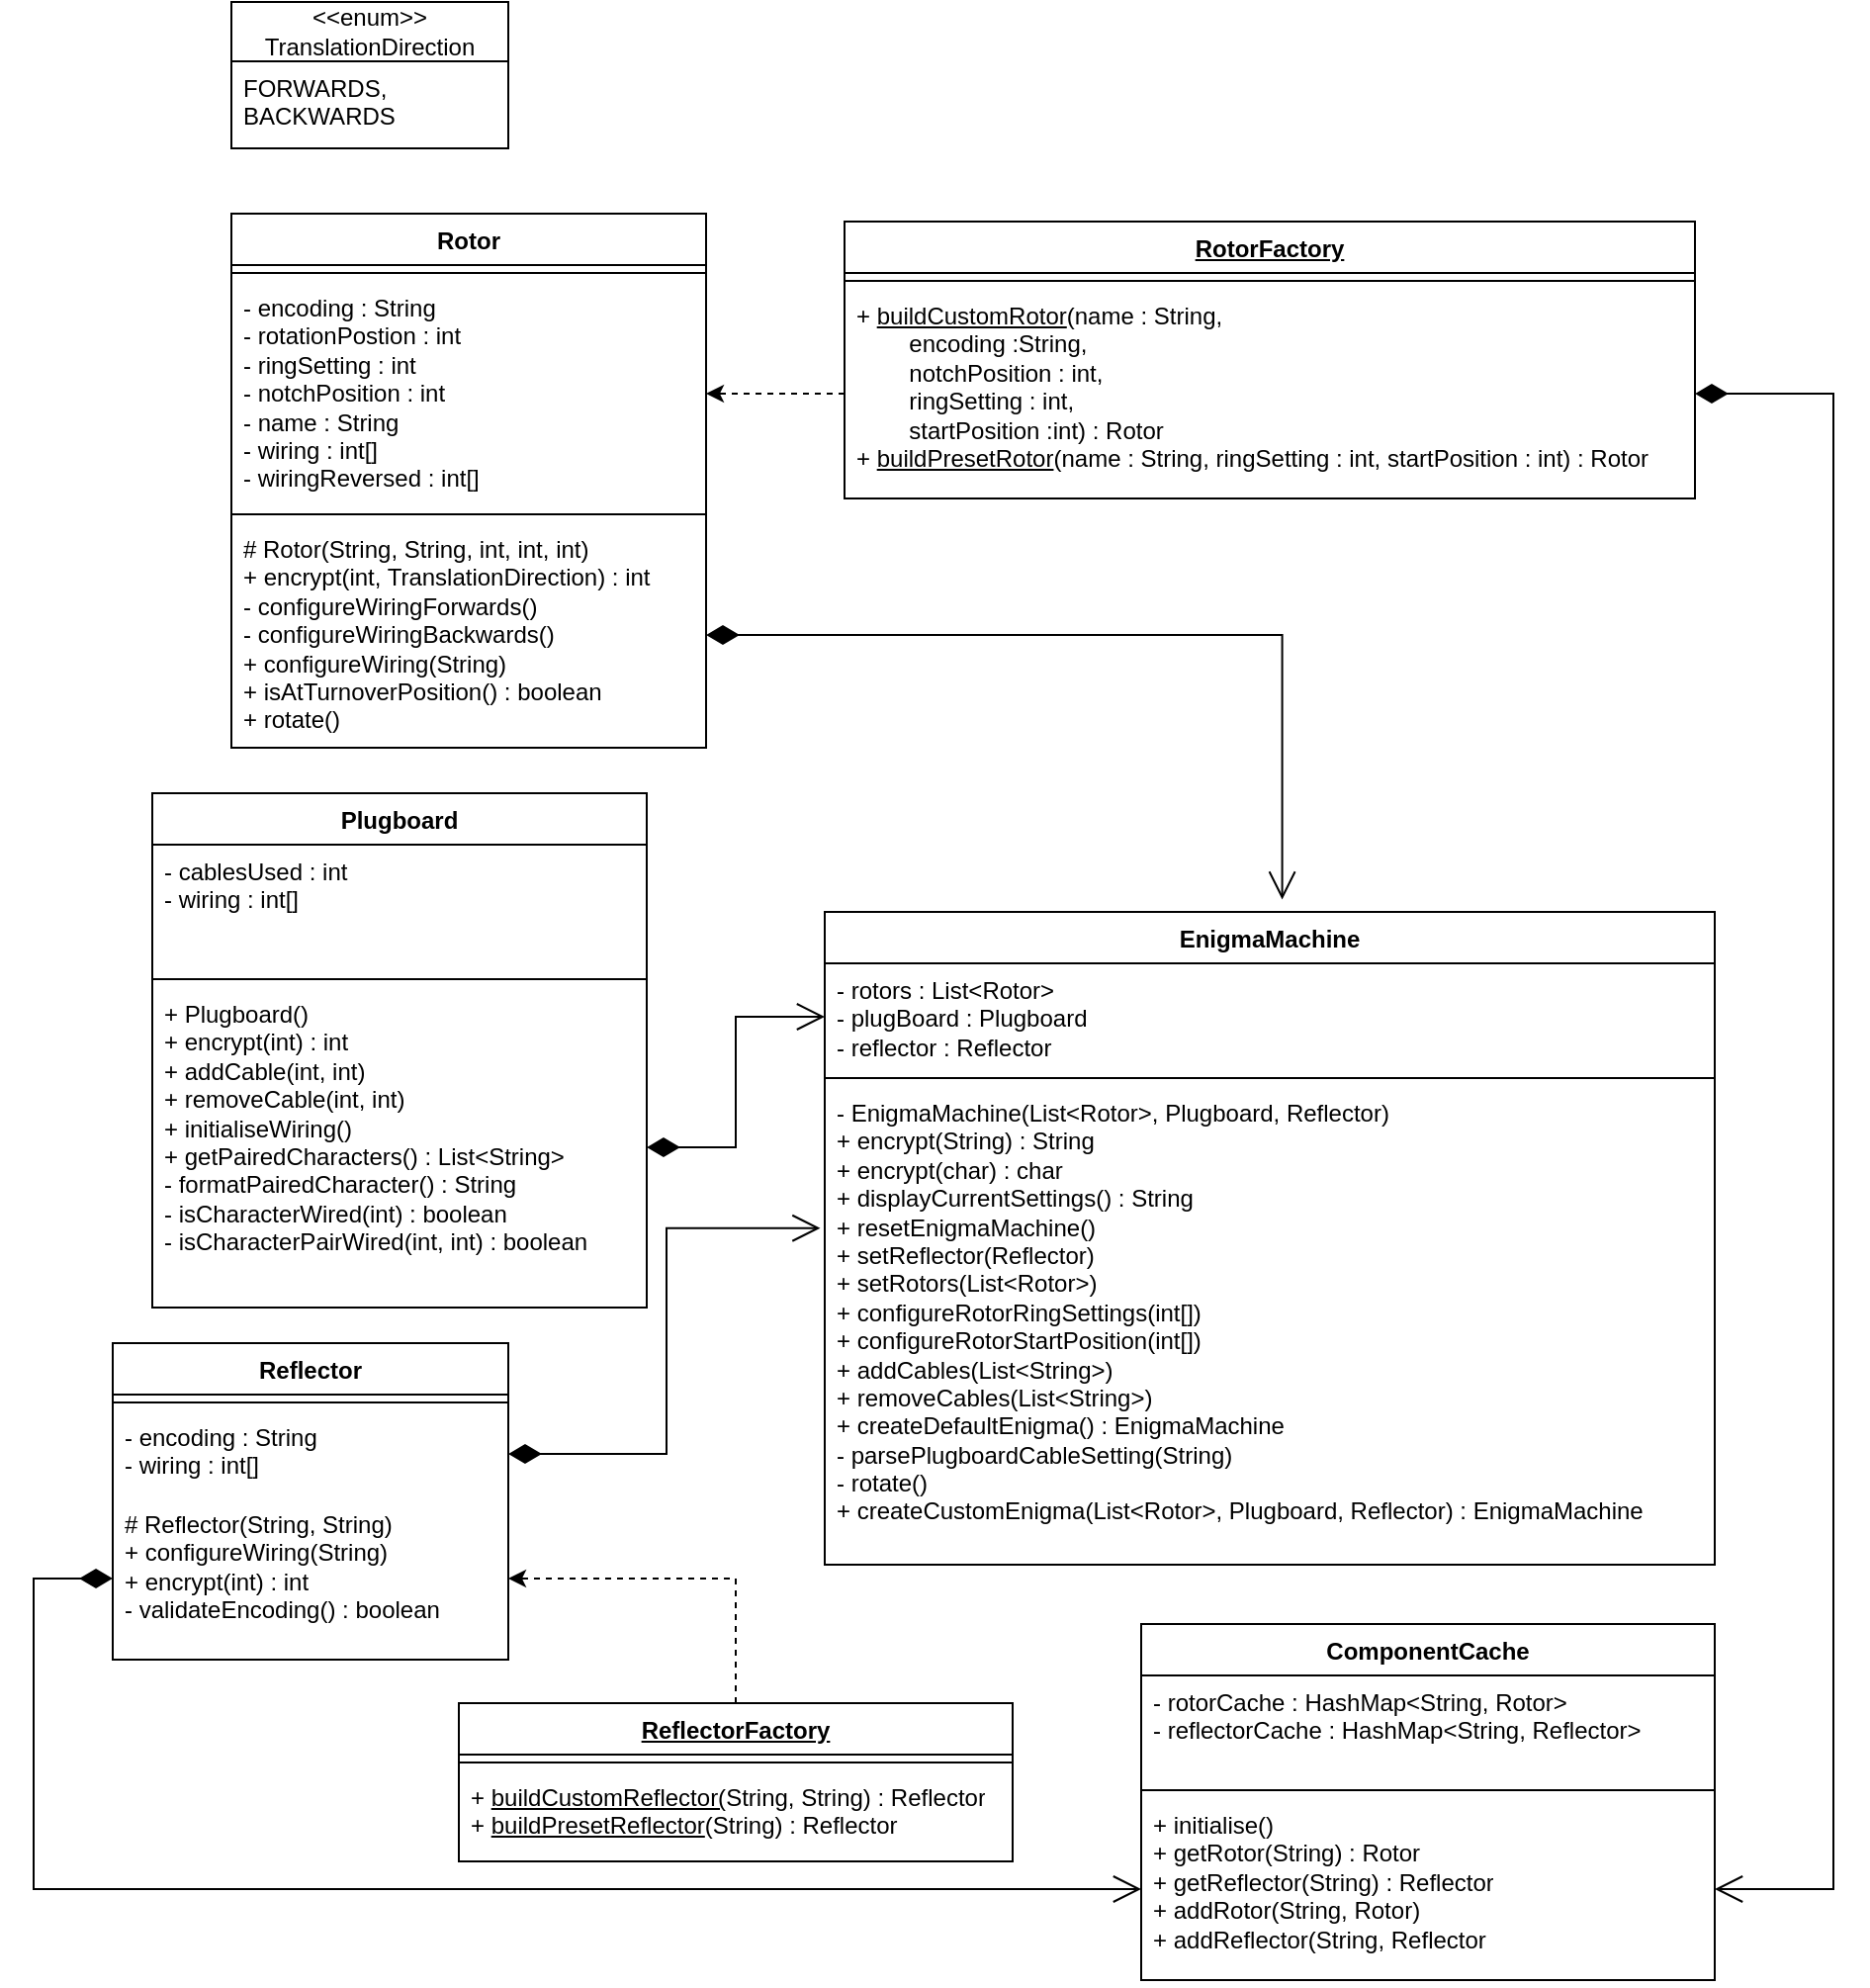 <mxfile version="22.0.5" type="device">
  <diagram name="Page-1" id="_wAC_VCA0p9P3PtQ_74V">
    <mxGraphModel dx="1909" dy="1580" grid="1" gridSize="10" guides="1" tooltips="1" connect="1" arrows="1" fold="1" page="1" pageScale="1" pageWidth="850" pageHeight="1100" math="0" shadow="0">
      <root>
        <mxCell id="0" />
        <mxCell id="1" parent="0" />
        <mxCell id="CdXzb7p_uJ0kPg4sfLAn-1" value="Rotor" style="swimlane;fontStyle=1;align=center;verticalAlign=top;childLayout=stackLayout;horizontal=1;startSize=26;horizontalStack=0;resizeParent=1;resizeParentMax=0;resizeLast=0;collapsible=1;marginBottom=0;whiteSpace=wrap;html=1;" parent="1" vertex="1">
          <mxGeometry x="30" y="167" width="240" height="270" as="geometry">
            <mxRectangle x="90" y="210" width="70" height="30" as="alternateBounds" />
          </mxGeometry>
        </mxCell>
        <mxCell id="CdXzb7p_uJ0kPg4sfLAn-3" value="" style="line;strokeWidth=1;fillColor=none;align=left;verticalAlign=middle;spacingTop=-1;spacingLeft=3;spacingRight=3;rotatable=0;labelPosition=right;points=[];portConstraint=eastwest;strokeColor=inherit;" parent="CdXzb7p_uJ0kPg4sfLAn-1" vertex="1">
          <mxGeometry y="26" width="240" height="8" as="geometry" />
        </mxCell>
        <mxCell id="CdXzb7p_uJ0kPg4sfLAn-2" value="- encoding : String&lt;br&gt;- rotationPostion : int&lt;br&gt;- ringSetting : int&lt;br&gt;- notchPosition : int&lt;br&gt;- name : String&lt;br&gt;- wiring : int[]&lt;br&gt;- wiringReversed : int[]" style="text;strokeColor=none;fillColor=none;align=left;verticalAlign=top;spacingLeft=4;spacingRight=4;overflow=hidden;rotatable=0;points=[[0,0.5],[1,0.5]];portConstraint=eastwest;whiteSpace=wrap;html=1;" parent="CdXzb7p_uJ0kPg4sfLAn-1" vertex="1">
          <mxGeometry y="34" width="240" height="114" as="geometry" />
        </mxCell>
        <mxCell id="CdXzb7p_uJ0kPg4sfLAn-33" value="" style="line;strokeWidth=1;fillColor=none;align=left;verticalAlign=middle;spacingTop=-1;spacingLeft=3;spacingRight=3;rotatable=0;labelPosition=right;points=[];portConstraint=eastwest;strokeColor=inherit;" parent="CdXzb7p_uJ0kPg4sfLAn-1" vertex="1">
          <mxGeometry y="148" width="240" height="8" as="geometry" />
        </mxCell>
        <mxCell id="CdXzb7p_uJ0kPg4sfLAn-4" value="# Rotor(String, String, int, int, int)&lt;br&gt;+ encrypt(int, TranslationDirection) : int&lt;br&gt;- configureWiringForwards()&lt;br&gt;- configureWiringBackwards()&lt;br&gt;+ configureWiring(String)&lt;br&gt;+ isAtTurnoverPosition() : boolean&lt;br&gt;+ rotate()" style="text;strokeColor=none;fillColor=none;align=left;verticalAlign=top;spacingLeft=4;spacingRight=4;overflow=hidden;rotatable=0;points=[[0,0.5],[1,0.5]];portConstraint=eastwest;whiteSpace=wrap;html=1;" parent="CdXzb7p_uJ0kPg4sfLAn-1" vertex="1">
          <mxGeometry y="156" width="240" height="114" as="geometry" />
        </mxCell>
        <mxCell id="CdXzb7p_uJ0kPg4sfLAn-5" value="Reflector" style="swimlane;fontStyle=1;align=center;verticalAlign=top;childLayout=stackLayout;horizontal=1;startSize=26;horizontalStack=0;resizeParent=1;resizeParentMax=0;resizeLast=0;collapsible=1;marginBottom=0;whiteSpace=wrap;html=1;" parent="1" vertex="1">
          <mxGeometry x="-30" y="738" width="200" height="160" as="geometry" />
        </mxCell>
        <mxCell id="CdXzb7p_uJ0kPg4sfLAn-7" value="" style="line;strokeWidth=1;fillColor=none;align=left;verticalAlign=middle;spacingTop=-1;spacingLeft=3;spacingRight=3;rotatable=0;labelPosition=right;points=[];portConstraint=eastwest;strokeColor=inherit;" parent="CdXzb7p_uJ0kPg4sfLAn-5" vertex="1">
          <mxGeometry y="26" width="200" height="8" as="geometry" />
        </mxCell>
        <mxCell id="CdXzb7p_uJ0kPg4sfLAn-6" value="- encoding : String&lt;br&gt;- wiring : int[]&lt;br&gt;" style="text;strokeColor=none;fillColor=none;align=left;verticalAlign=top;spacingLeft=4;spacingRight=4;overflow=hidden;rotatable=0;points=[[0,0.5],[1,0.5]];portConstraint=eastwest;whiteSpace=wrap;html=1;" parent="CdXzb7p_uJ0kPg4sfLAn-5" vertex="1">
          <mxGeometry y="34" width="200" height="44" as="geometry" />
        </mxCell>
        <mxCell id="CdXzb7p_uJ0kPg4sfLAn-8" value="# Reflector(String, String)&lt;br&gt;+ configureWiring(String)&lt;br&gt;+ encrypt(int) : int&lt;br&gt;- validateEncoding() : boolean" style="text;strokeColor=none;fillColor=none;align=left;verticalAlign=top;spacingLeft=4;spacingRight=4;overflow=hidden;rotatable=0;points=[[0,0.5],[1,0.5]];portConstraint=eastwest;whiteSpace=wrap;html=1;" parent="CdXzb7p_uJ0kPg4sfLAn-5" vertex="1">
          <mxGeometry y="78" width="200" height="82" as="geometry" />
        </mxCell>
        <mxCell id="CdXzb7p_uJ0kPg4sfLAn-9" value="Plugboard" style="swimlane;fontStyle=1;align=center;verticalAlign=top;childLayout=stackLayout;horizontal=1;startSize=26;horizontalStack=0;resizeParent=1;resizeParentMax=0;resizeLast=0;collapsible=1;marginBottom=0;whiteSpace=wrap;html=1;" parent="1" vertex="1">
          <mxGeometry x="-10" y="460" width="250" height="260" as="geometry" />
        </mxCell>
        <mxCell id="CdXzb7p_uJ0kPg4sfLAn-10" value="- cablesUsed : int&lt;br&gt;- wiring : int[]" style="text;strokeColor=none;fillColor=none;align=left;verticalAlign=top;spacingLeft=4;spacingRight=4;overflow=hidden;rotatable=0;points=[[0,0.5],[1,0.5]];portConstraint=eastwest;whiteSpace=wrap;html=1;" parent="CdXzb7p_uJ0kPg4sfLAn-9" vertex="1">
          <mxGeometry y="26" width="250" height="64" as="geometry" />
        </mxCell>
        <mxCell id="CdXzb7p_uJ0kPg4sfLAn-11" value="" style="line;strokeWidth=1;fillColor=none;align=left;verticalAlign=middle;spacingTop=-1;spacingLeft=3;spacingRight=3;rotatable=0;labelPosition=right;points=[];portConstraint=eastwest;strokeColor=inherit;" parent="CdXzb7p_uJ0kPg4sfLAn-9" vertex="1">
          <mxGeometry y="90" width="250" height="8" as="geometry" />
        </mxCell>
        <mxCell id="CdXzb7p_uJ0kPg4sfLAn-12" value="+ Plugboard()&lt;br&gt;+ encrypt(int) : int&lt;br&gt;+ addCable(int, int)&lt;br&gt;+ removeCable(int, int)&lt;br&gt;+ initialiseWiring()&lt;br&gt;+ getPairedCharacters() : List&amp;lt;String&amp;gt;&lt;br&gt;- formatPairedCharacter() : String&lt;br&gt;- isCharacterWired(int) : boolean&lt;br&gt;- isCharacterPairWired(int, int) : boolean" style="text;strokeColor=none;fillColor=none;align=left;verticalAlign=top;spacingLeft=4;spacingRight=4;overflow=hidden;rotatable=0;points=[[0,0.5],[1,0.5]];portConstraint=eastwest;whiteSpace=wrap;html=1;" parent="CdXzb7p_uJ0kPg4sfLAn-9" vertex="1">
          <mxGeometry y="98" width="250" height="162" as="geometry" />
        </mxCell>
        <mxCell id="CdXzb7p_uJ0kPg4sfLAn-13" value="&amp;lt;&amp;lt;enum&amp;gt;&amp;gt;&lt;br&gt;TranslationDirection" style="swimlane;fontStyle=0;childLayout=stackLayout;horizontal=1;startSize=30;fillColor=none;horizontalStack=0;resizeParent=1;resizeParentMax=0;resizeLast=0;collapsible=1;marginBottom=0;whiteSpace=wrap;html=1;" parent="1" vertex="1">
          <mxGeometry x="30" y="60" width="140" height="74" as="geometry" />
        </mxCell>
        <mxCell id="CdXzb7p_uJ0kPg4sfLAn-14" value="FORWARDS, BACKWARDS" style="text;strokeColor=none;fillColor=none;align=left;verticalAlign=top;spacingLeft=4;spacingRight=4;overflow=hidden;rotatable=0;points=[[0,0.5],[1,0.5]];portConstraint=eastwest;whiteSpace=wrap;html=1;" parent="CdXzb7p_uJ0kPg4sfLAn-13" vertex="1">
          <mxGeometry y="30" width="140" height="44" as="geometry" />
        </mxCell>
        <mxCell id="CdXzb7p_uJ0kPg4sfLAn-29" value="EnigmaMachine" style="swimlane;fontStyle=1;align=center;verticalAlign=top;childLayout=stackLayout;horizontal=1;startSize=26;horizontalStack=0;resizeParent=1;resizeParentMax=0;resizeLast=0;collapsible=1;marginBottom=0;whiteSpace=wrap;html=1;" parent="1" vertex="1">
          <mxGeometry x="330" y="520" width="450" height="330" as="geometry" />
        </mxCell>
        <mxCell id="CdXzb7p_uJ0kPg4sfLAn-30" value="- rotors : List&amp;lt;Rotor&amp;gt;&lt;br&gt;- plugBoard : Plugboard&lt;br&gt;- reflector : Reflector&lt;br&gt;" style="text;strokeColor=none;fillColor=none;align=left;verticalAlign=top;spacingLeft=4;spacingRight=4;overflow=hidden;rotatable=0;points=[[0,0.5],[1,0.5]];portConstraint=eastwest;whiteSpace=wrap;html=1;" parent="CdXzb7p_uJ0kPg4sfLAn-29" vertex="1">
          <mxGeometry y="26" width="450" height="54" as="geometry" />
        </mxCell>
        <mxCell id="CdXzb7p_uJ0kPg4sfLAn-31" value="" style="line;strokeWidth=1;fillColor=none;align=left;verticalAlign=middle;spacingTop=-1;spacingLeft=3;spacingRight=3;rotatable=0;labelPosition=right;points=[];portConstraint=eastwest;strokeColor=inherit;" parent="CdXzb7p_uJ0kPg4sfLAn-29" vertex="1">
          <mxGeometry y="80" width="450" height="8" as="geometry" />
        </mxCell>
        <mxCell id="CdXzb7p_uJ0kPg4sfLAn-32" value="- EnigmaMachine(List&amp;lt;Rotor&amp;gt;, Plugboard, Reflector)&lt;br&gt;+ encrypt(String) : String&lt;br&gt;+ encrypt(char) : char&lt;br&gt;+ displayCurrentSettings() : String&lt;br&gt;+ resetEnigmaMachine()&lt;br&gt;+ setReflector(Reflector)&lt;br&gt;+ setRotors(List&amp;lt;Rotor&amp;gt;)&lt;br&gt;+ configureRotorRingSettings(int[])&lt;br&gt;+ configureRotorStartPosition(int[])&lt;br&gt;+ addCables(List&amp;lt;String&amp;gt;)&lt;br&gt;+ removeCables(List&amp;lt;String&amp;gt;)&lt;br&gt;+ createDefaultEnigma() : EnigmaMachine&lt;br&gt;- parsePlugboardCableSetting(String)&lt;br&gt;- rotate()&lt;br&gt;+ createCustomEnigma(List&amp;lt;Rotor&amp;gt;, Plugboard, Reflector) : EnigmaMachine" style="text;strokeColor=none;fillColor=none;align=left;verticalAlign=top;spacingLeft=4;spacingRight=4;overflow=hidden;rotatable=0;points=[[0,0.5],[1,0.5]];portConstraint=eastwest;whiteSpace=wrap;html=1;" parent="CdXzb7p_uJ0kPg4sfLAn-29" vertex="1">
          <mxGeometry y="88" width="450" height="242" as="geometry" />
        </mxCell>
        <mxCell id="CdXzb7p_uJ0kPg4sfLAn-37" value="&lt;u&gt;RotorFactory&lt;/u&gt;" style="swimlane;fontStyle=1;align=center;verticalAlign=top;childLayout=stackLayout;horizontal=1;startSize=26;horizontalStack=0;resizeParent=1;resizeParentMax=0;resizeLast=0;collapsible=1;marginBottom=0;whiteSpace=wrap;html=1;" parent="1" vertex="1">
          <mxGeometry x="340" y="171" width="430" height="140" as="geometry" />
        </mxCell>
        <mxCell id="CdXzb7p_uJ0kPg4sfLAn-39" value="" style="line;strokeWidth=1;fillColor=none;align=left;verticalAlign=middle;spacingTop=-1;spacingLeft=3;spacingRight=3;rotatable=0;labelPosition=right;points=[];portConstraint=eastwest;strokeColor=inherit;" parent="CdXzb7p_uJ0kPg4sfLAn-37" vertex="1">
          <mxGeometry y="26" width="430" height="8" as="geometry" />
        </mxCell>
        <mxCell id="CdXzb7p_uJ0kPg4sfLAn-40" value="+ &lt;u&gt;buildCustomRotor&lt;/u&gt;(name : String,&lt;br&gt;&lt;span style=&quot;white-space: pre;&quot;&gt;&#x9;&lt;/span&gt;encoding :String,&lt;br&gt;&lt;span style=&quot;white-space: pre;&quot;&gt;&#x9;&lt;/span&gt;notchPosition : int,&lt;br&gt;&lt;span style=&quot;white-space: pre;&quot;&gt;&#x9;&lt;/span&gt;ringSetting : int,&lt;br&gt;&lt;span style=&quot;white-space: pre;&quot;&gt;&#x9;&lt;/span&gt;startPosition :int) : Rotor&lt;br&gt;+ &lt;u&gt;buildPresetRotor&lt;/u&gt;(name : String, ringSetting : int, startPosition : int) : Rotor" style="text;strokeColor=none;fillColor=none;align=left;verticalAlign=top;spacingLeft=4;spacingRight=4;overflow=hidden;rotatable=0;points=[[0,0.5],[1,0.5]];portConstraint=eastwest;whiteSpace=wrap;html=1;" parent="CdXzb7p_uJ0kPg4sfLAn-37" vertex="1">
          <mxGeometry y="34" width="430" height="106" as="geometry" />
        </mxCell>
        <mxCell id="CdXzb7p_uJ0kPg4sfLAn-45" value="" style="endArrow=open;html=1;endSize=12;startArrow=diamondThin;startSize=14;startFill=1;edgeStyle=orthogonalEdgeStyle;align=left;verticalAlign=bottom;rounded=0;exitX=1;exitY=0.5;exitDx=0;exitDy=0;entryX=0.514;entryY=-0.019;entryDx=0;entryDy=0;entryPerimeter=0;" parent="1" source="CdXzb7p_uJ0kPg4sfLAn-4" target="CdXzb7p_uJ0kPg4sfLAn-29" edge="1">
          <mxGeometry x="-1" y="3" relative="1" as="geometry">
            <mxPoint x="450" y="346" as="sourcePoint" />
            <mxPoint x="600" y="270" as="targetPoint" />
          </mxGeometry>
        </mxCell>
        <mxCell id="CdXzb7p_uJ0kPg4sfLAn-46" style="edgeStyle=orthogonalEdgeStyle;rounded=0;orthogonalLoop=1;jettySize=auto;html=1;exitX=0;exitY=0.5;exitDx=0;exitDy=0;entryX=1;entryY=0.5;entryDx=0;entryDy=0;dashed=1;" parent="1" source="CdXzb7p_uJ0kPg4sfLAn-40" target="CdXzb7p_uJ0kPg4sfLAn-2" edge="1">
          <mxGeometry relative="1" as="geometry" />
        </mxCell>
        <mxCell id="CdXzb7p_uJ0kPg4sfLAn-55" style="edgeStyle=orthogonalEdgeStyle;rounded=0;orthogonalLoop=1;jettySize=auto;html=1;exitX=0.5;exitY=0;exitDx=0;exitDy=0;entryX=1;entryY=0.5;entryDx=0;entryDy=0;dashed=1;" parent="1" source="CdXzb7p_uJ0kPg4sfLAn-47" target="CdXzb7p_uJ0kPg4sfLAn-8" edge="1">
          <mxGeometry relative="1" as="geometry" />
        </mxCell>
        <mxCell id="CdXzb7p_uJ0kPg4sfLAn-47" value="&lt;u&gt;ReflectorFactory&lt;/u&gt;" style="swimlane;fontStyle=1;align=center;verticalAlign=top;childLayout=stackLayout;horizontal=1;startSize=26;horizontalStack=0;resizeParent=1;resizeParentMax=0;resizeLast=0;collapsible=1;marginBottom=0;whiteSpace=wrap;html=1;" parent="1" vertex="1">
          <mxGeometry x="145" y="920" width="280" height="80" as="geometry" />
        </mxCell>
        <mxCell id="CdXzb7p_uJ0kPg4sfLAn-48" value="" style="line;strokeWidth=1;fillColor=none;align=left;verticalAlign=middle;spacingTop=-1;spacingLeft=3;spacingRight=3;rotatable=0;labelPosition=right;points=[];portConstraint=eastwest;strokeColor=inherit;" parent="CdXzb7p_uJ0kPg4sfLAn-47" vertex="1">
          <mxGeometry y="26" width="280" height="8" as="geometry" />
        </mxCell>
        <mxCell id="CdXzb7p_uJ0kPg4sfLAn-49" value="+ &lt;u&gt;buildCustomReflector(&lt;/u&gt;String, String) : Reflector&lt;br&gt;+ &lt;u&gt;buildPresetReflector&lt;/u&gt;(String) : Reflector" style="text;strokeColor=none;fillColor=none;align=left;verticalAlign=top;spacingLeft=4;spacingRight=4;overflow=hidden;rotatable=0;points=[[0,0.5],[1,0.5]];portConstraint=eastwest;whiteSpace=wrap;html=1;" parent="CdXzb7p_uJ0kPg4sfLAn-47" vertex="1">
          <mxGeometry y="34" width="280" height="46" as="geometry" />
        </mxCell>
        <mxCell id="CdXzb7p_uJ0kPg4sfLAn-52" value="" style="endArrow=open;html=1;endSize=12;startArrow=diamondThin;startSize=14;startFill=1;edgeStyle=orthogonalEdgeStyle;align=left;verticalAlign=bottom;rounded=0;exitX=1;exitY=0.5;exitDx=0;exitDy=0;entryX=-0.005;entryY=0.297;entryDx=0;entryDy=0;entryPerimeter=0;" parent="1" source="CdXzb7p_uJ0kPg4sfLAn-6" target="CdXzb7p_uJ0kPg4sfLAn-32" edge="1">
          <mxGeometry x="-1" y="3" relative="1" as="geometry">
            <mxPoint x="260" y="750" as="sourcePoint" />
            <mxPoint x="523" y="910" as="targetPoint" />
          </mxGeometry>
        </mxCell>
        <mxCell id="CdXzb7p_uJ0kPg4sfLAn-54" value="" style="endArrow=open;html=1;endSize=12;startArrow=diamondThin;startSize=14;startFill=1;edgeStyle=orthogonalEdgeStyle;align=left;verticalAlign=bottom;rounded=0;exitX=1;exitY=0.5;exitDx=0;exitDy=0;entryX=0;entryY=0.5;entryDx=0;entryDy=0;" parent="1" source="CdXzb7p_uJ0kPg4sfLAn-12" target="CdXzb7p_uJ0kPg4sfLAn-30" edge="1">
          <mxGeometry x="-1" y="3" relative="1" as="geometry">
            <mxPoint x="220.5" y="650" as="sourcePoint" />
            <mxPoint x="339.5" y="640" as="targetPoint" />
          </mxGeometry>
        </mxCell>
        <mxCell id="WNhP4XTEa9MC39SPgcuT-1" value="ComponentCache" style="swimlane;fontStyle=1;align=center;verticalAlign=top;childLayout=stackLayout;horizontal=1;startSize=26;horizontalStack=0;resizeParent=1;resizeParentMax=0;resizeLast=0;collapsible=1;marginBottom=0;whiteSpace=wrap;html=1;" vertex="1" parent="1">
          <mxGeometry x="490" y="880" width="290" height="180" as="geometry" />
        </mxCell>
        <mxCell id="WNhP4XTEa9MC39SPgcuT-2" value="- rotorCache : HashMap&amp;lt;String, Rotor&amp;gt;&lt;br&gt;- reflectorCache : HashMap&amp;lt;String, Reflector&amp;gt;" style="text;strokeColor=none;fillColor=none;align=left;verticalAlign=top;spacingLeft=4;spacingRight=4;overflow=hidden;rotatable=0;points=[[0,0.5],[1,0.5]];portConstraint=eastwest;whiteSpace=wrap;html=1;" vertex="1" parent="WNhP4XTEa9MC39SPgcuT-1">
          <mxGeometry y="26" width="290" height="54" as="geometry" />
        </mxCell>
        <mxCell id="WNhP4XTEa9MC39SPgcuT-3" value="" style="line;strokeWidth=1;fillColor=none;align=left;verticalAlign=middle;spacingTop=-1;spacingLeft=3;spacingRight=3;rotatable=0;labelPosition=right;points=[];portConstraint=eastwest;strokeColor=inherit;" vertex="1" parent="WNhP4XTEa9MC39SPgcuT-1">
          <mxGeometry y="80" width="290" height="8" as="geometry" />
        </mxCell>
        <mxCell id="WNhP4XTEa9MC39SPgcuT-4" value="+ initialise()&lt;br&gt;+ getRotor(String) : Rotor&lt;br&gt;+ getReflector(String) : Reflector&lt;br&gt;+ addRotor(String, Rotor)&lt;br&gt;+ addReflector(String, Reflector" style="text;strokeColor=none;fillColor=none;align=left;verticalAlign=top;spacingLeft=4;spacingRight=4;overflow=hidden;rotatable=0;points=[[0,0.5],[1,0.5]];portConstraint=eastwest;whiteSpace=wrap;html=1;" vertex="1" parent="WNhP4XTEa9MC39SPgcuT-1">
          <mxGeometry y="88" width="290" height="92" as="geometry" />
        </mxCell>
        <mxCell id="WNhP4XTEa9MC39SPgcuT-5" value="" style="endArrow=open;html=1;endSize=12;startArrow=diamondThin;startSize=14;startFill=1;edgeStyle=orthogonalEdgeStyle;align=left;verticalAlign=bottom;rounded=0;entryX=0;entryY=0.5;entryDx=0;entryDy=0;exitX=0;exitY=0.5;exitDx=0;exitDy=0;" edge="1" parent="1" source="CdXzb7p_uJ0kPg4sfLAn-8" target="WNhP4XTEa9MC39SPgcuT-4">
          <mxGeometry x="-1" y="3" relative="1" as="geometry">
            <mxPoint x="110" y="1060" as="sourcePoint" />
            <mxPoint x="270" y="1060" as="targetPoint" />
            <Array as="points">
              <mxPoint x="-70" y="857" />
              <mxPoint x="-70" y="1014" />
            </Array>
          </mxGeometry>
        </mxCell>
        <mxCell id="WNhP4XTEa9MC39SPgcuT-7" value="" style="endArrow=open;html=1;endSize=12;startArrow=diamondThin;startSize=14;startFill=1;edgeStyle=orthogonalEdgeStyle;align=left;verticalAlign=bottom;rounded=0;exitX=1;exitY=0.5;exitDx=0;exitDy=0;entryX=1;entryY=0.5;entryDx=0;entryDy=0;" edge="1" parent="1" source="CdXzb7p_uJ0kPg4sfLAn-40" target="WNhP4XTEa9MC39SPgcuT-4">
          <mxGeometry x="-1" y="3" relative="1" as="geometry">
            <mxPoint x="820" y="760" as="sourcePoint" />
            <mxPoint x="980" y="760" as="targetPoint" />
            <Array as="points">
              <mxPoint x="840" y="258" />
              <mxPoint x="840" y="1014" />
            </Array>
          </mxGeometry>
        </mxCell>
      </root>
    </mxGraphModel>
  </diagram>
</mxfile>
